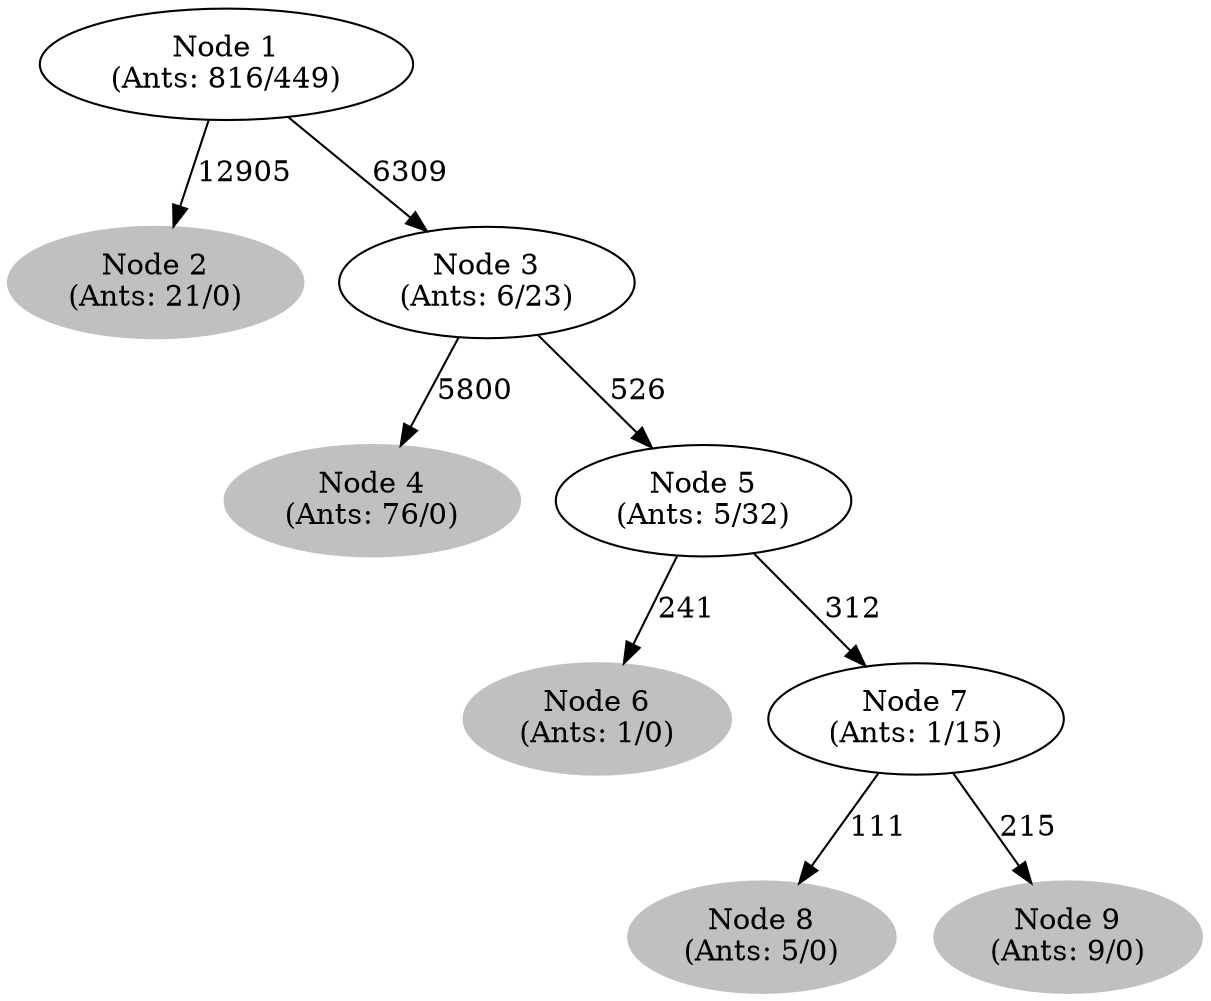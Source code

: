 digraph G {
	
	 "Node 2\n(Ants: 21/0)" [style=filled,color="gray"];
	"Node 1\n(Ants: 816/449)" -> "Node 2\n(Ants: 21/0)" [label=12905];
	 "Node 1\n(Ants: 816/449)" -> "Node 3\n(Ants: 6/23)" [label=6309];
	 "Node 4\n(Ants: 76/0)" [style=filled,color="gray"];
	"Node 3\n(Ants: 6/23)" -> "Node 4\n(Ants: 76/0)" [label=5800];
	 "Node 3\n(Ants: 6/23)" -> "Node 5\n(Ants: 5/32)" [label=526];
	 "Node 6\n(Ants: 1/0)" [style=filled,color="gray"];
	"Node 5\n(Ants: 5/32)" -> "Node 6\n(Ants: 1/0)" [label=241];
	 "Node 5\n(Ants: 5/32)" -> "Node 7\n(Ants: 1/15)" [label=312];
	 "Node 8\n(Ants: 5/0)" [style=filled,color="gray"];
	"Node 7\n(Ants: 1/15)" -> "Node 8\n(Ants: 5/0)" [label=111];
	 "Node 9\n(Ants: 9/0)" [style=filled,color="gray"];
	"Node 7\n(Ants: 1/15)" -> "Node 9\n(Ants: 9/0)" [label=215];
	 
}
